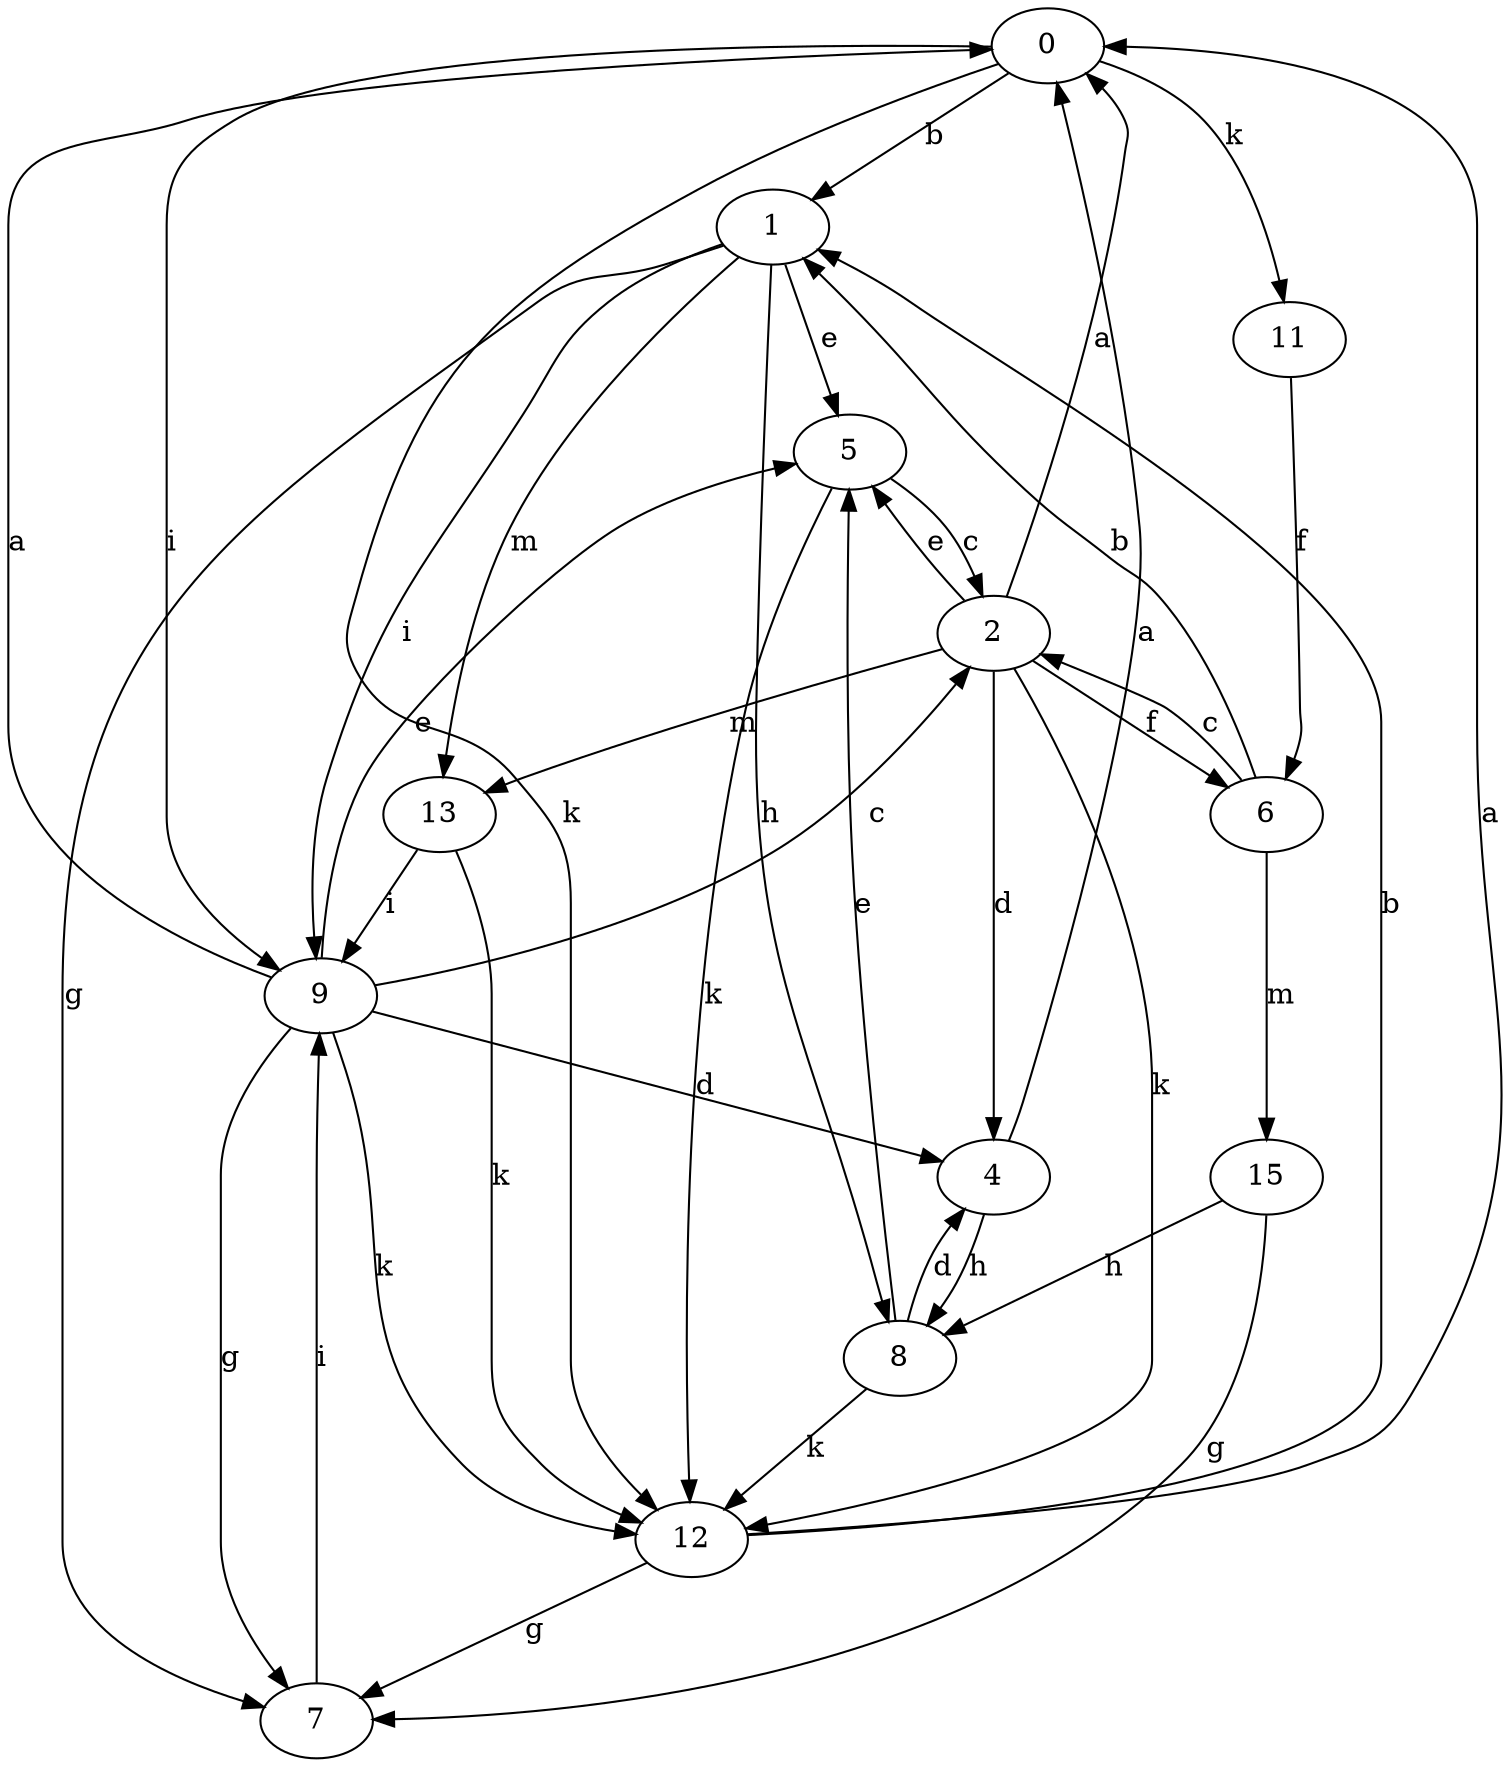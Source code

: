 strict digraph  {
0;
1;
2;
4;
5;
6;
7;
8;
9;
11;
12;
13;
15;
0 -> 1  [label=b];
0 -> 9  [label=i];
0 -> 11  [label=k];
0 -> 12  [label=k];
1 -> 5  [label=e];
1 -> 7  [label=g];
1 -> 8  [label=h];
1 -> 9  [label=i];
1 -> 13  [label=m];
2 -> 0  [label=a];
2 -> 4  [label=d];
2 -> 5  [label=e];
2 -> 6  [label=f];
2 -> 12  [label=k];
2 -> 13  [label=m];
4 -> 0  [label=a];
4 -> 8  [label=h];
5 -> 2  [label=c];
5 -> 12  [label=k];
6 -> 1  [label=b];
6 -> 2  [label=c];
6 -> 15  [label=m];
7 -> 9  [label=i];
8 -> 4  [label=d];
8 -> 5  [label=e];
8 -> 12  [label=k];
9 -> 0  [label=a];
9 -> 2  [label=c];
9 -> 4  [label=d];
9 -> 5  [label=e];
9 -> 7  [label=g];
9 -> 12  [label=k];
11 -> 6  [label=f];
12 -> 0  [label=a];
12 -> 1  [label=b];
12 -> 7  [label=g];
13 -> 9  [label=i];
13 -> 12  [label=k];
15 -> 7  [label=g];
15 -> 8  [label=h];
}
